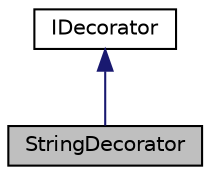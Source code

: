 digraph "StringDecorator"
{
 // LATEX_PDF_SIZE
  edge [fontname="Helvetica",fontsize="10",labelfontname="Helvetica",labelfontsize="10"];
  node [fontname="Helvetica",fontsize="10",shape=record];
  Node1 [label="StringDecorator",height=0.2,width=0.4,color="black", fillcolor="grey75", style="filled", fontcolor="black",tooltip="String Decorator."];
  Node2 -> Node1 [dir="back",color="midnightblue",fontsize="10",style="solid",fontname="Helvetica"];
  Node2 [label="IDecorator",height=0.2,width=0.4,color="black", fillcolor="white", style="filled",URL="$classarm__compute_1_1logging_1_1_i_decorator.xhtml",tooltip="Log message decorator interface."];
}
